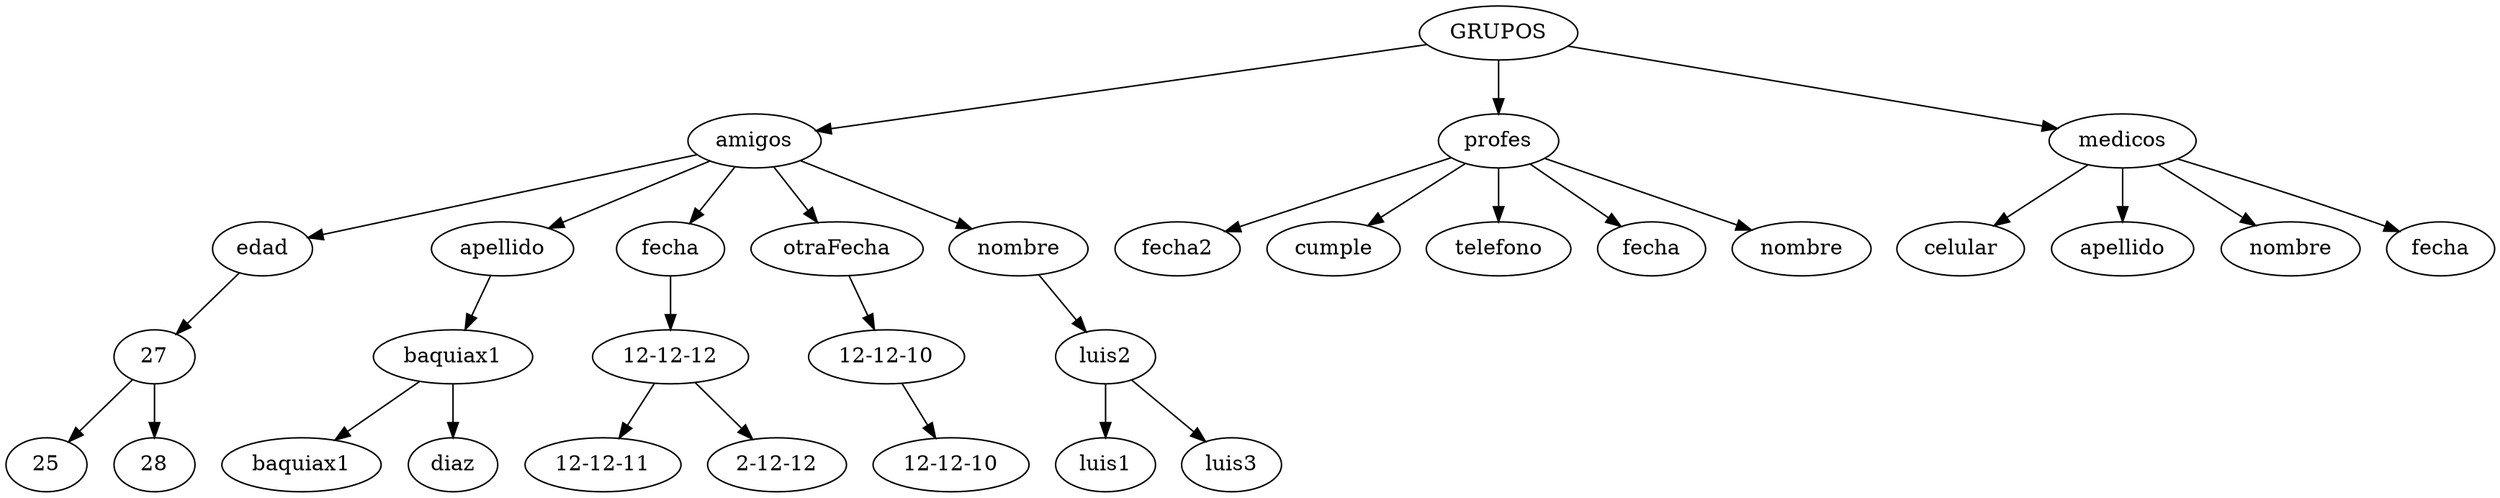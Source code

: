 digraph ArbolBinario {
GRUPOS[id="GRUPOS", label="GRUPOS"];
amigosedad[id="amigosedad", label="edad"];
amigosapellido[id="amigosapellido", label="apellido"];
amigosfecha[id="amigosfecha", label="fecha"];
amigosotraFecha[id="amigosotraFecha", label="otraFecha"];
amigosnombre[id="amigosnombre", label="nombre"];
amigos->amigosedad;
amigos->amigosapellido;
amigos->amigosfecha;
amigos->amigosotraFecha;
amigos->amigosnombre;
amigosedad->amigos1edad;
amigos1edad[id="amigos1edad", label="27"];
amigos3edad[id="amigos3edad", label="25"];
amigos2edad[id="amigos2edad", label="28"];
amigos1edad->amigos3edad;
amigos1edad->amigos2edad;
amigosapellido->amigos1apellido;
amigos1apellido[id="amigos1apellido", label="baquiax1"];
amigos2apellido[id="amigos2apellido", label="baquiax1"];
amigos3apellido[id="amigos3apellido", label="diaz"];
amigos1apellido->amigos2apellido;
amigos1apellido->amigos3apellido;
amigosfecha->amigos1fecha;
amigos1fecha[id="amigos1fecha", label="12-12-12"];
amigos3fecha[id="amigos3fecha", label="12-12-11"];
amigos2fecha[id="amigos2fecha", label="2-12-12"];
amigos1fecha->amigos3fecha;
amigos1fecha->amigos2fecha;
amigosotraFecha->amigos2otraFecha;
amigos2otraFecha[id="amigos2otraFecha", label="12-12-10"];
amigos3otraFecha[id="amigos3otraFecha", label="12-12-10"];
amigos2otraFecha->amigos3otraFecha;
amigosnombre->amigos2nombre;
amigos2nombre[id="amigos2nombre", label="luis2"];
amigos1nombre[id="amigos1nombre", label="luis1"];
amigos3nombre[id="amigos3nombre", label="luis3"];
amigos2nombre->amigos1nombre;
amigos2nombre->amigos3nombre;
GRUPOS->amigos;
profesfecha2[id="profesfecha2", label="fecha2"];
profescumple[id="profescumple", label="cumple"];
profestelefono[id="profestelefono", label="telefono"];
profesfecha[id="profesfecha", label="fecha"];
profesnombre[id="profesnombre", label="nombre"];
profes->profesfecha2;
profes->profescumple;
profes->profestelefono;
profes->profesfecha;
profes->profesnombre;
GRUPOS->profes;
medicoscelular[id="medicoscelular", label="celular"];
medicosapellido[id="medicosapellido", label="apellido"];
medicosnombre[id="medicosnombre", label="nombre"];
medicosfecha[id="medicosfecha", label="fecha"];
medicos->medicoscelular;
medicos->medicosapellido;
medicos->medicosnombre;
medicos->medicosfecha;
GRUPOS->medicos;
}

